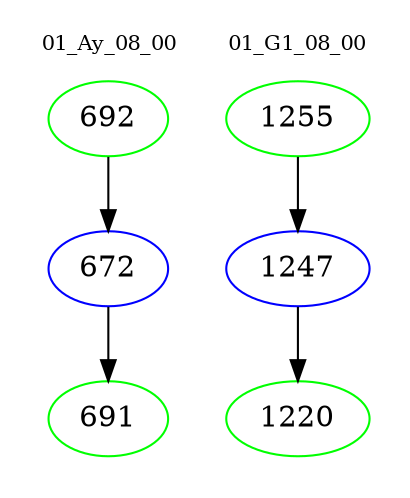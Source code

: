digraph{
subgraph cluster_0 {
color = white
label = "01_Ay_08_00";
fontsize=10;
T0_692 [label="692", color="green"]
T0_692 -> T0_672 [color="black"]
T0_672 [label="672", color="blue"]
T0_672 -> T0_691 [color="black"]
T0_691 [label="691", color="green"]
}
subgraph cluster_1 {
color = white
label = "01_G1_08_00";
fontsize=10;
T1_1255 [label="1255", color="green"]
T1_1255 -> T1_1247 [color="black"]
T1_1247 [label="1247", color="blue"]
T1_1247 -> T1_1220 [color="black"]
T1_1220 [label="1220", color="green"]
}
}

